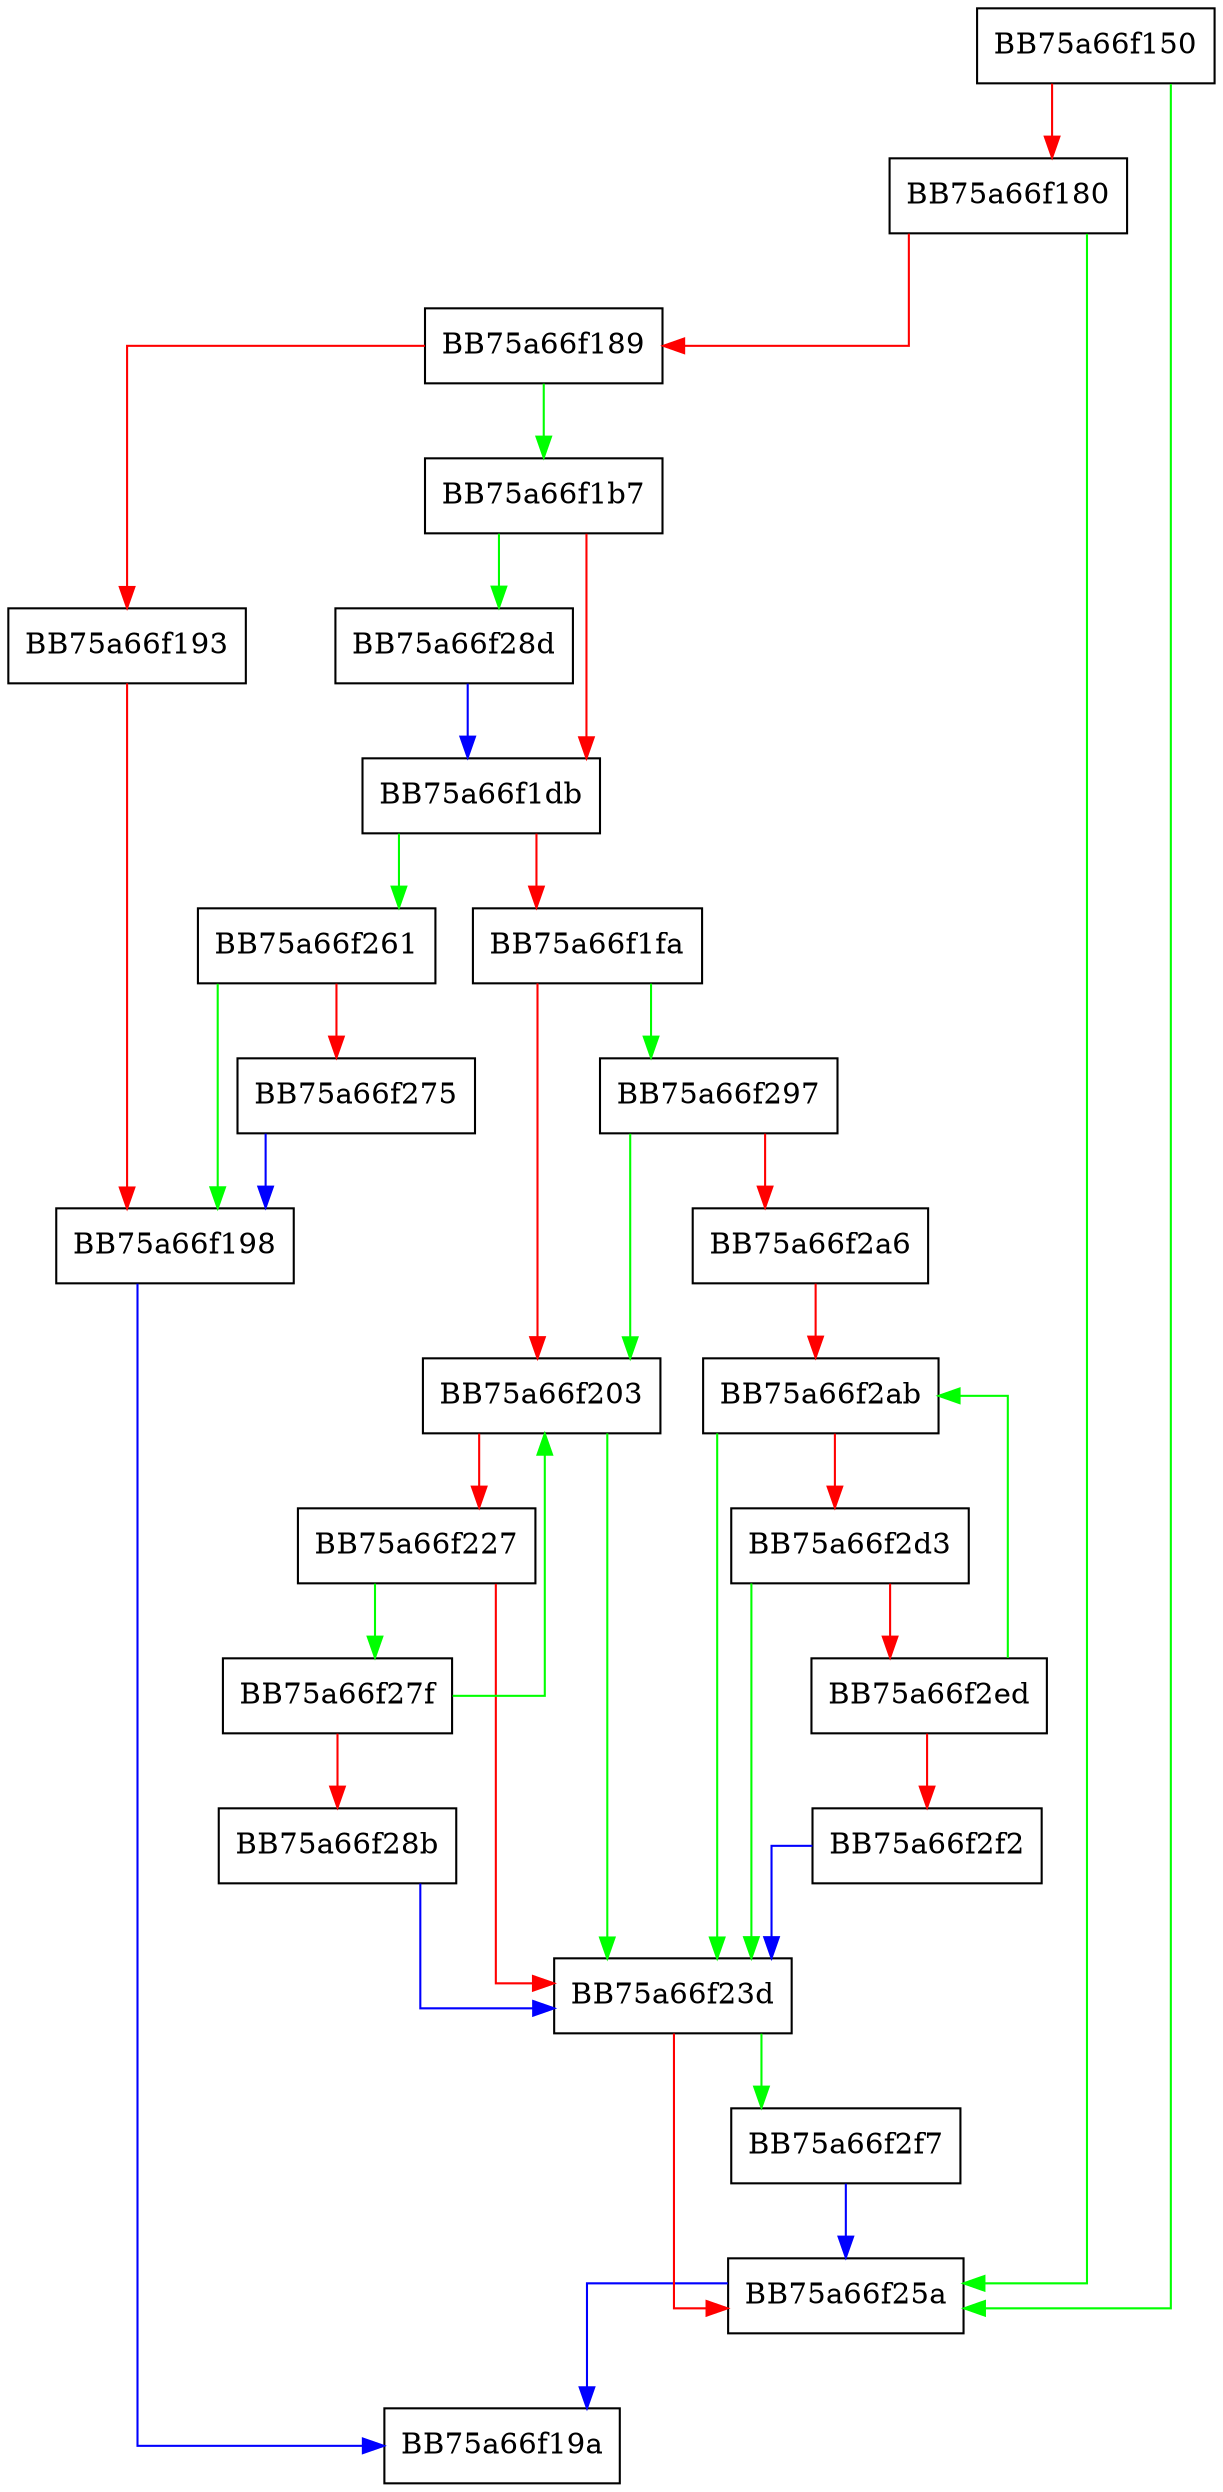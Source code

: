 digraph vfo_move {
  node [shape="box"];
  graph [splines=ortho];
  BB75a66f150 -> BB75a66f25a [color="green"];
  BB75a66f150 -> BB75a66f180 [color="red"];
  BB75a66f180 -> BB75a66f25a [color="green"];
  BB75a66f180 -> BB75a66f189 [color="red"];
  BB75a66f189 -> BB75a66f1b7 [color="green"];
  BB75a66f189 -> BB75a66f193 [color="red"];
  BB75a66f193 -> BB75a66f198 [color="red"];
  BB75a66f198 -> BB75a66f19a [color="blue"];
  BB75a66f1b7 -> BB75a66f28d [color="green"];
  BB75a66f1b7 -> BB75a66f1db [color="red"];
  BB75a66f1db -> BB75a66f261 [color="green"];
  BB75a66f1db -> BB75a66f1fa [color="red"];
  BB75a66f1fa -> BB75a66f297 [color="green"];
  BB75a66f1fa -> BB75a66f203 [color="red"];
  BB75a66f203 -> BB75a66f23d [color="green"];
  BB75a66f203 -> BB75a66f227 [color="red"];
  BB75a66f227 -> BB75a66f27f [color="green"];
  BB75a66f227 -> BB75a66f23d [color="red"];
  BB75a66f23d -> BB75a66f2f7 [color="green"];
  BB75a66f23d -> BB75a66f25a [color="red"];
  BB75a66f25a -> BB75a66f19a [color="blue"];
  BB75a66f261 -> BB75a66f198 [color="green"];
  BB75a66f261 -> BB75a66f275 [color="red"];
  BB75a66f275 -> BB75a66f198 [color="blue"];
  BB75a66f27f -> BB75a66f203 [color="green"];
  BB75a66f27f -> BB75a66f28b [color="red"];
  BB75a66f28b -> BB75a66f23d [color="blue"];
  BB75a66f28d -> BB75a66f1db [color="blue"];
  BB75a66f297 -> BB75a66f203 [color="green"];
  BB75a66f297 -> BB75a66f2a6 [color="red"];
  BB75a66f2a6 -> BB75a66f2ab [color="red"];
  BB75a66f2ab -> BB75a66f23d [color="green"];
  BB75a66f2ab -> BB75a66f2d3 [color="red"];
  BB75a66f2d3 -> BB75a66f23d [color="green"];
  BB75a66f2d3 -> BB75a66f2ed [color="red"];
  BB75a66f2ed -> BB75a66f2ab [color="green"];
  BB75a66f2ed -> BB75a66f2f2 [color="red"];
  BB75a66f2f2 -> BB75a66f23d [color="blue"];
  BB75a66f2f7 -> BB75a66f25a [color="blue"];
}